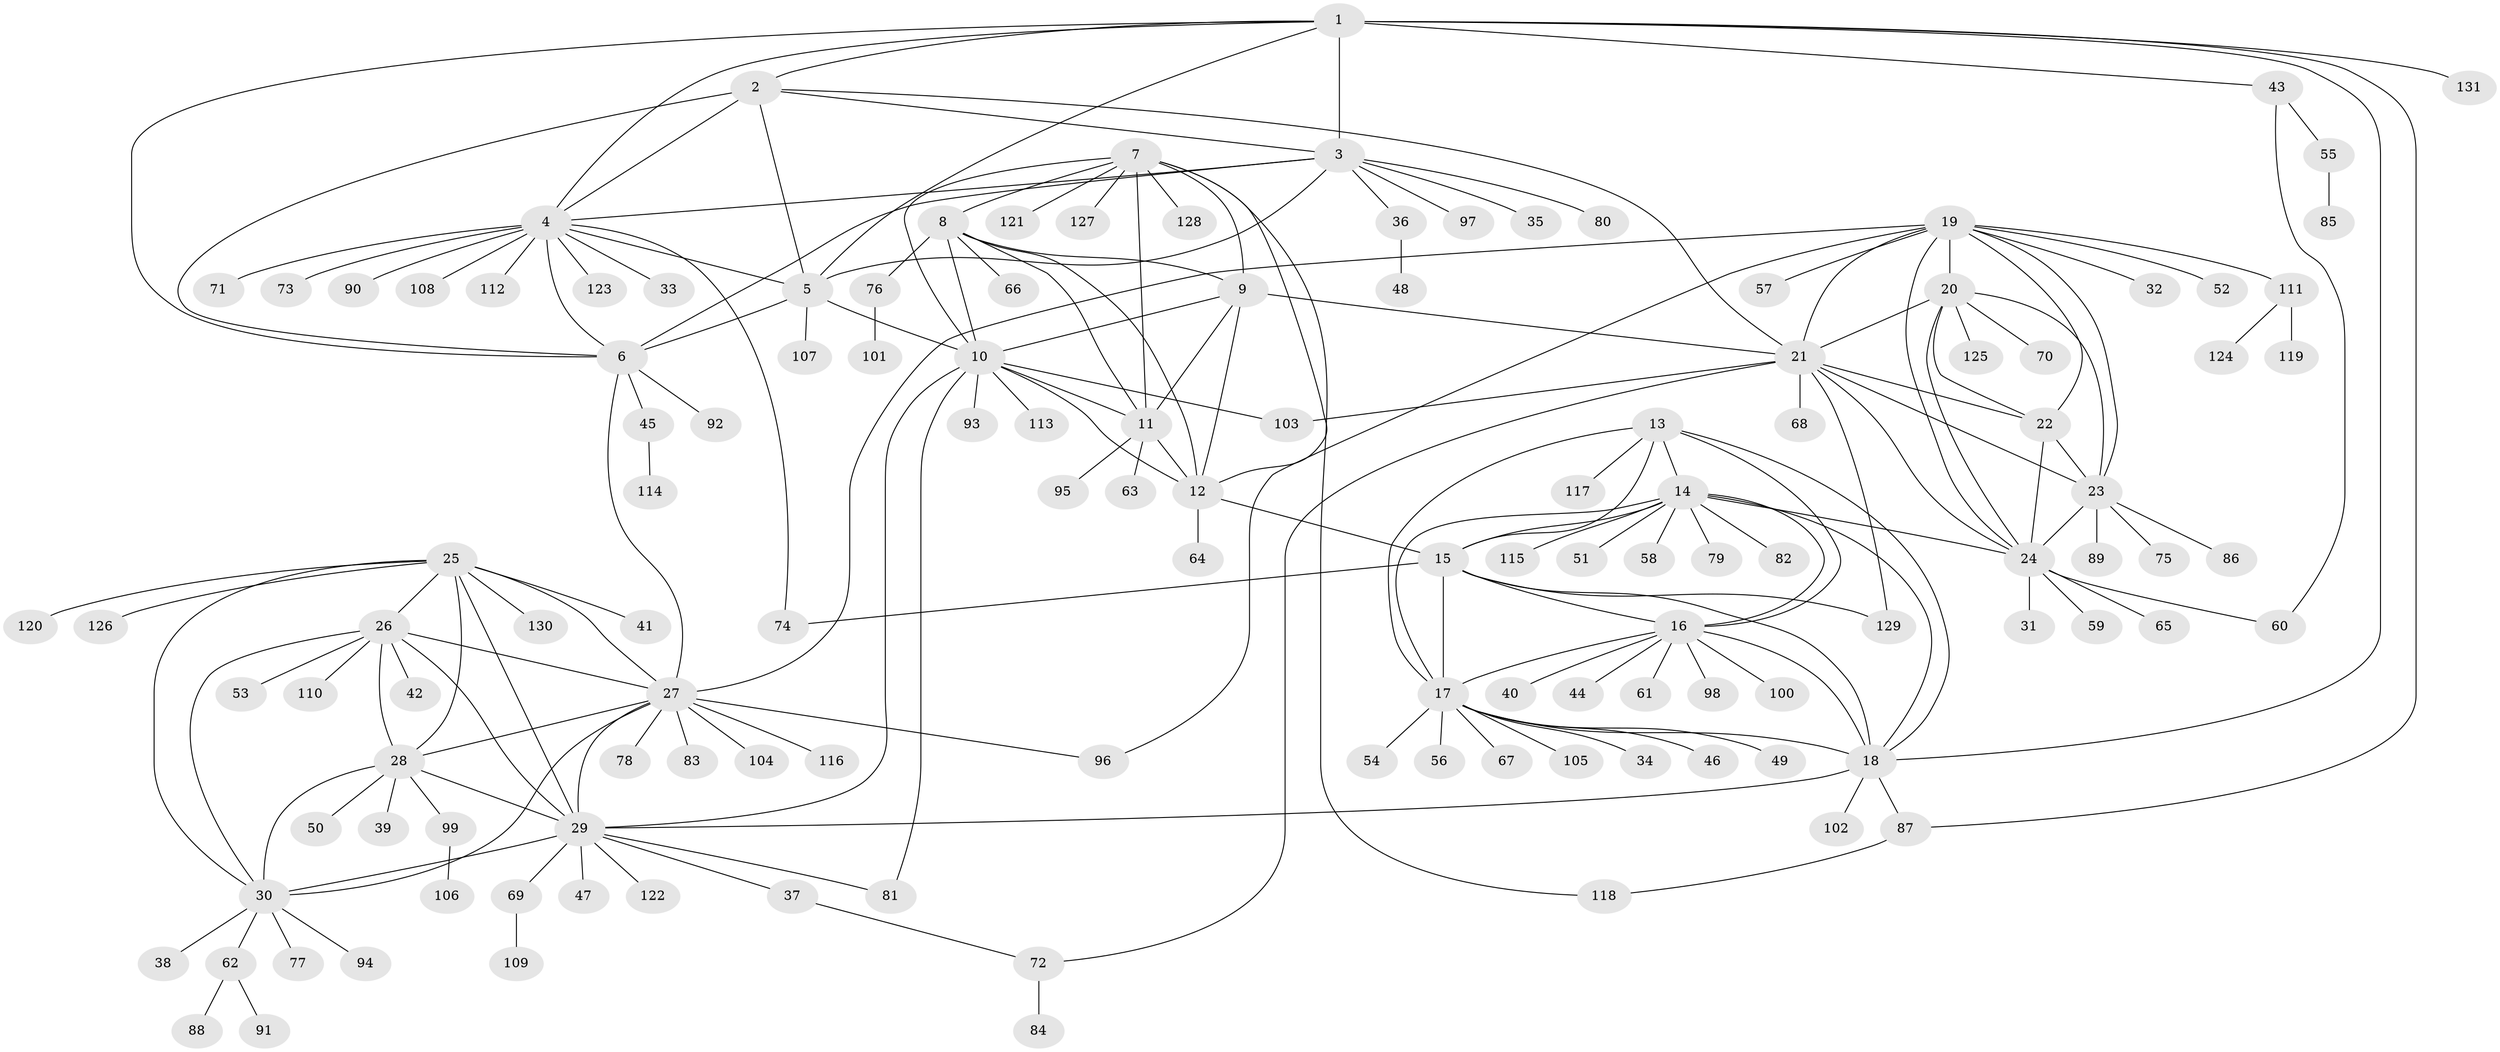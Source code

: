 // coarse degree distribution, {9: 0.019230769230769232, 7: 0.057692307692307696, 6: 0.038461538461538464, 10: 0.028846153846153848, 18: 0.009615384615384616, 5: 0.019230769230769232, 8: 0.019230769230769232, 15: 0.009615384615384616, 13: 0.009615384615384616, 1: 0.6923076923076923, 2: 0.07692307692307693, 3: 0.019230769230769232}
// Generated by graph-tools (version 1.1) at 2025/52/02/27/25 19:52:15]
// undirected, 131 vertices, 195 edges
graph export_dot {
graph [start="1"]
  node [color=gray90,style=filled];
  1;
  2;
  3;
  4;
  5;
  6;
  7;
  8;
  9;
  10;
  11;
  12;
  13;
  14;
  15;
  16;
  17;
  18;
  19;
  20;
  21;
  22;
  23;
  24;
  25;
  26;
  27;
  28;
  29;
  30;
  31;
  32;
  33;
  34;
  35;
  36;
  37;
  38;
  39;
  40;
  41;
  42;
  43;
  44;
  45;
  46;
  47;
  48;
  49;
  50;
  51;
  52;
  53;
  54;
  55;
  56;
  57;
  58;
  59;
  60;
  61;
  62;
  63;
  64;
  65;
  66;
  67;
  68;
  69;
  70;
  71;
  72;
  73;
  74;
  75;
  76;
  77;
  78;
  79;
  80;
  81;
  82;
  83;
  84;
  85;
  86;
  87;
  88;
  89;
  90;
  91;
  92;
  93;
  94;
  95;
  96;
  97;
  98;
  99;
  100;
  101;
  102;
  103;
  104;
  105;
  106;
  107;
  108;
  109;
  110;
  111;
  112;
  113;
  114;
  115;
  116;
  117;
  118;
  119;
  120;
  121;
  122;
  123;
  124;
  125;
  126;
  127;
  128;
  129;
  130;
  131;
  1 -- 2;
  1 -- 3;
  1 -- 4;
  1 -- 5;
  1 -- 6;
  1 -- 18;
  1 -- 43;
  1 -- 87;
  1 -- 131;
  2 -- 3;
  2 -- 4;
  2 -- 5;
  2 -- 6;
  2 -- 21;
  3 -- 4;
  3 -- 5;
  3 -- 6;
  3 -- 35;
  3 -- 36;
  3 -- 80;
  3 -- 97;
  4 -- 5;
  4 -- 6;
  4 -- 33;
  4 -- 71;
  4 -- 73;
  4 -- 74;
  4 -- 90;
  4 -- 108;
  4 -- 112;
  4 -- 123;
  5 -- 6;
  5 -- 10;
  5 -- 107;
  6 -- 27;
  6 -- 45;
  6 -- 92;
  7 -- 8;
  7 -- 9;
  7 -- 10;
  7 -- 11;
  7 -- 12;
  7 -- 118;
  7 -- 121;
  7 -- 127;
  7 -- 128;
  8 -- 9;
  8 -- 10;
  8 -- 11;
  8 -- 12;
  8 -- 66;
  8 -- 76;
  9 -- 10;
  9 -- 11;
  9 -- 12;
  9 -- 21;
  10 -- 11;
  10 -- 12;
  10 -- 29;
  10 -- 81;
  10 -- 93;
  10 -- 103;
  10 -- 113;
  11 -- 12;
  11 -- 63;
  11 -- 95;
  12 -- 15;
  12 -- 64;
  13 -- 14;
  13 -- 15;
  13 -- 16;
  13 -- 17;
  13 -- 18;
  13 -- 117;
  14 -- 15;
  14 -- 16;
  14 -- 17;
  14 -- 18;
  14 -- 24;
  14 -- 51;
  14 -- 58;
  14 -- 79;
  14 -- 82;
  14 -- 115;
  15 -- 16;
  15 -- 17;
  15 -- 18;
  15 -- 74;
  15 -- 129;
  16 -- 17;
  16 -- 18;
  16 -- 40;
  16 -- 44;
  16 -- 61;
  16 -- 98;
  16 -- 100;
  17 -- 18;
  17 -- 34;
  17 -- 46;
  17 -- 49;
  17 -- 54;
  17 -- 56;
  17 -- 67;
  17 -- 105;
  18 -- 29;
  18 -- 87;
  18 -- 102;
  19 -- 20;
  19 -- 21;
  19 -- 22;
  19 -- 23;
  19 -- 24;
  19 -- 27;
  19 -- 32;
  19 -- 52;
  19 -- 57;
  19 -- 96;
  19 -- 111;
  20 -- 21;
  20 -- 22;
  20 -- 23;
  20 -- 24;
  20 -- 70;
  20 -- 125;
  21 -- 22;
  21 -- 23;
  21 -- 24;
  21 -- 68;
  21 -- 72;
  21 -- 103;
  21 -- 129;
  22 -- 23;
  22 -- 24;
  23 -- 24;
  23 -- 75;
  23 -- 86;
  23 -- 89;
  24 -- 31;
  24 -- 59;
  24 -- 60;
  24 -- 65;
  25 -- 26;
  25 -- 27;
  25 -- 28;
  25 -- 29;
  25 -- 30;
  25 -- 41;
  25 -- 120;
  25 -- 126;
  25 -- 130;
  26 -- 27;
  26 -- 28;
  26 -- 29;
  26 -- 30;
  26 -- 42;
  26 -- 53;
  26 -- 110;
  27 -- 28;
  27 -- 29;
  27 -- 30;
  27 -- 78;
  27 -- 83;
  27 -- 96;
  27 -- 104;
  27 -- 116;
  28 -- 29;
  28 -- 30;
  28 -- 39;
  28 -- 50;
  28 -- 99;
  29 -- 30;
  29 -- 37;
  29 -- 47;
  29 -- 69;
  29 -- 81;
  29 -- 122;
  30 -- 38;
  30 -- 62;
  30 -- 77;
  30 -- 94;
  36 -- 48;
  37 -- 72;
  43 -- 55;
  43 -- 60;
  45 -- 114;
  55 -- 85;
  62 -- 88;
  62 -- 91;
  69 -- 109;
  72 -- 84;
  76 -- 101;
  87 -- 118;
  99 -- 106;
  111 -- 119;
  111 -- 124;
}
